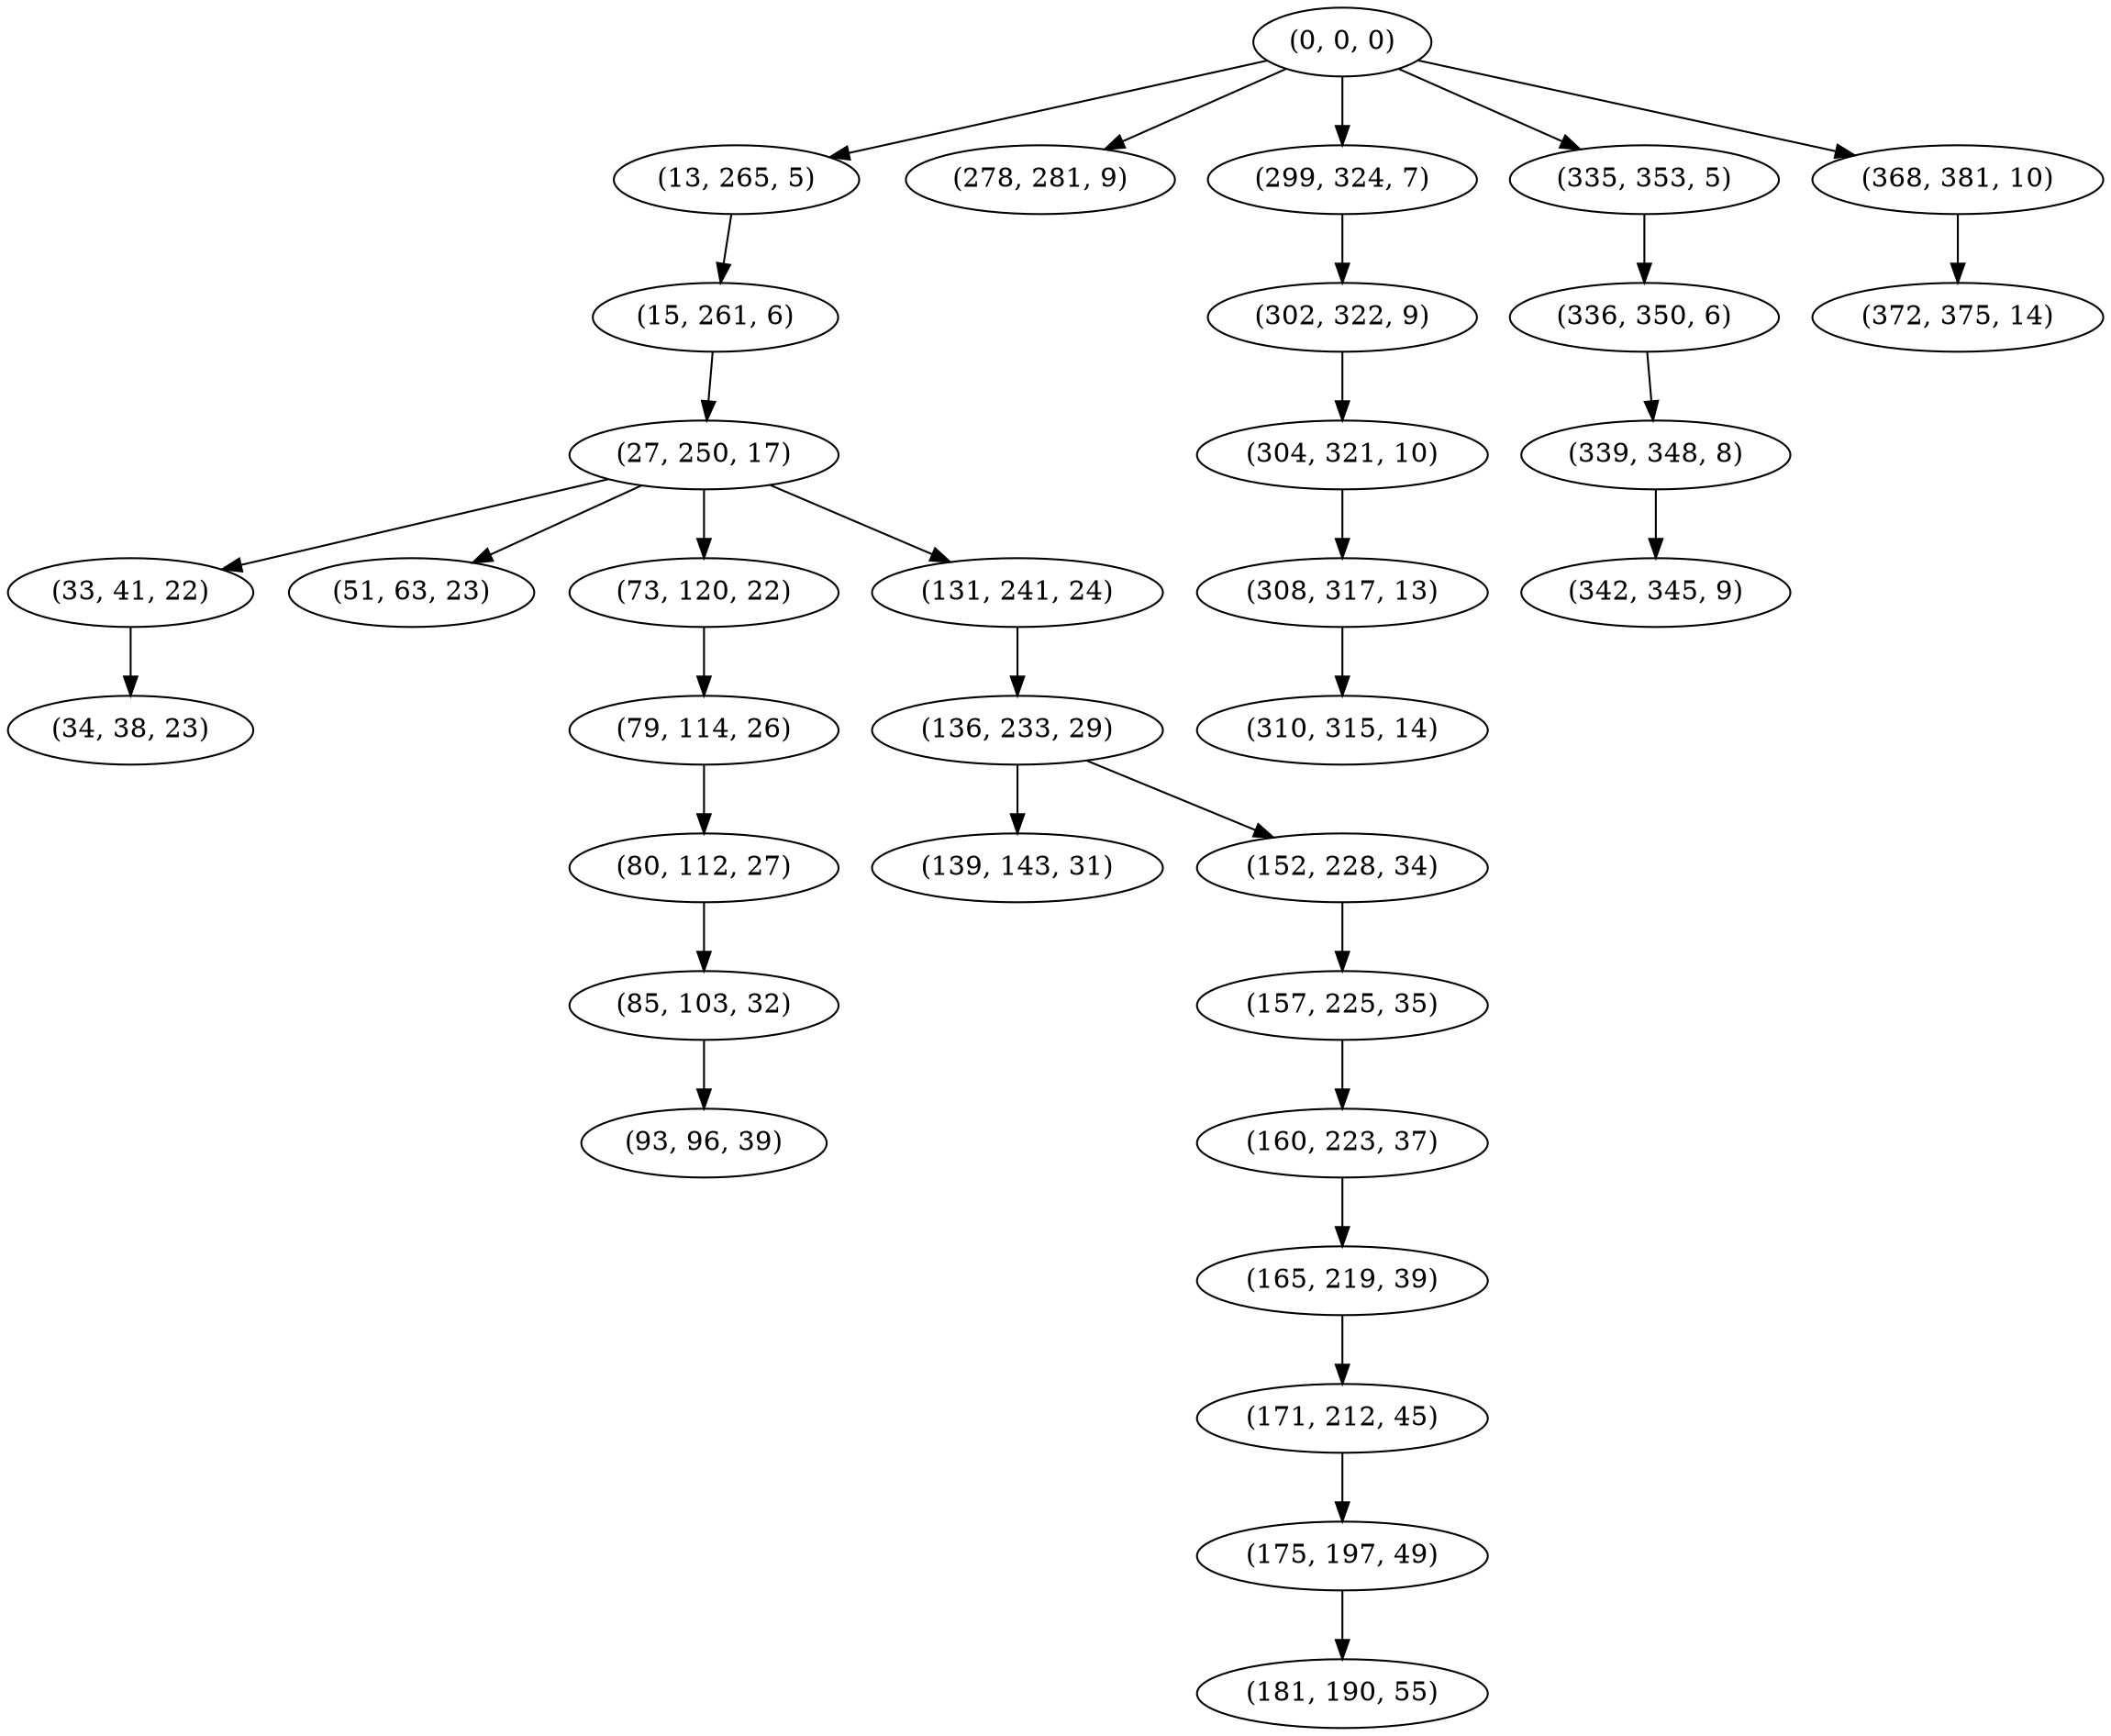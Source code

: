 digraph tree {
    "(0, 0, 0)";
    "(13, 265, 5)";
    "(15, 261, 6)";
    "(27, 250, 17)";
    "(33, 41, 22)";
    "(34, 38, 23)";
    "(51, 63, 23)";
    "(73, 120, 22)";
    "(79, 114, 26)";
    "(80, 112, 27)";
    "(85, 103, 32)";
    "(93, 96, 39)";
    "(131, 241, 24)";
    "(136, 233, 29)";
    "(139, 143, 31)";
    "(152, 228, 34)";
    "(157, 225, 35)";
    "(160, 223, 37)";
    "(165, 219, 39)";
    "(171, 212, 45)";
    "(175, 197, 49)";
    "(181, 190, 55)";
    "(278, 281, 9)";
    "(299, 324, 7)";
    "(302, 322, 9)";
    "(304, 321, 10)";
    "(308, 317, 13)";
    "(310, 315, 14)";
    "(335, 353, 5)";
    "(336, 350, 6)";
    "(339, 348, 8)";
    "(342, 345, 9)";
    "(368, 381, 10)";
    "(372, 375, 14)";
    "(0, 0, 0)" -> "(13, 265, 5)";
    "(0, 0, 0)" -> "(278, 281, 9)";
    "(0, 0, 0)" -> "(299, 324, 7)";
    "(0, 0, 0)" -> "(335, 353, 5)";
    "(0, 0, 0)" -> "(368, 381, 10)";
    "(13, 265, 5)" -> "(15, 261, 6)";
    "(15, 261, 6)" -> "(27, 250, 17)";
    "(27, 250, 17)" -> "(33, 41, 22)";
    "(27, 250, 17)" -> "(51, 63, 23)";
    "(27, 250, 17)" -> "(73, 120, 22)";
    "(27, 250, 17)" -> "(131, 241, 24)";
    "(33, 41, 22)" -> "(34, 38, 23)";
    "(73, 120, 22)" -> "(79, 114, 26)";
    "(79, 114, 26)" -> "(80, 112, 27)";
    "(80, 112, 27)" -> "(85, 103, 32)";
    "(85, 103, 32)" -> "(93, 96, 39)";
    "(131, 241, 24)" -> "(136, 233, 29)";
    "(136, 233, 29)" -> "(139, 143, 31)";
    "(136, 233, 29)" -> "(152, 228, 34)";
    "(152, 228, 34)" -> "(157, 225, 35)";
    "(157, 225, 35)" -> "(160, 223, 37)";
    "(160, 223, 37)" -> "(165, 219, 39)";
    "(165, 219, 39)" -> "(171, 212, 45)";
    "(171, 212, 45)" -> "(175, 197, 49)";
    "(175, 197, 49)" -> "(181, 190, 55)";
    "(299, 324, 7)" -> "(302, 322, 9)";
    "(302, 322, 9)" -> "(304, 321, 10)";
    "(304, 321, 10)" -> "(308, 317, 13)";
    "(308, 317, 13)" -> "(310, 315, 14)";
    "(335, 353, 5)" -> "(336, 350, 6)";
    "(336, 350, 6)" -> "(339, 348, 8)";
    "(339, 348, 8)" -> "(342, 345, 9)";
    "(368, 381, 10)" -> "(372, 375, 14)";
}

